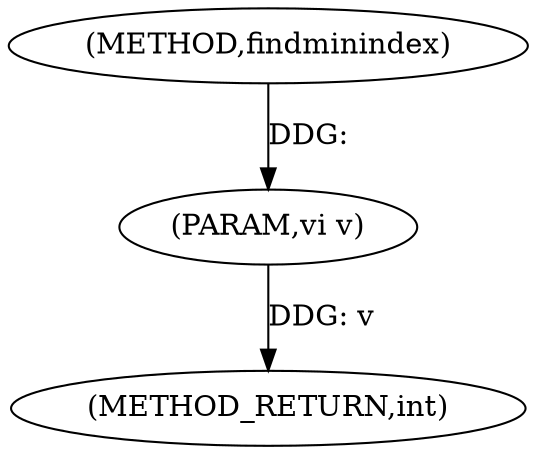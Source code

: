 digraph "findminindex" {  
"1000131" [label = "(METHOD,findminindex)" ]
"1000134" [label = "(METHOD_RETURN,int)" ]
"1000132" [label = "(PARAM,vi v)" ]
  "1000132" -> "1000134"  [ label = "DDG: v"] 
  "1000131" -> "1000132"  [ label = "DDG: "] 
}
